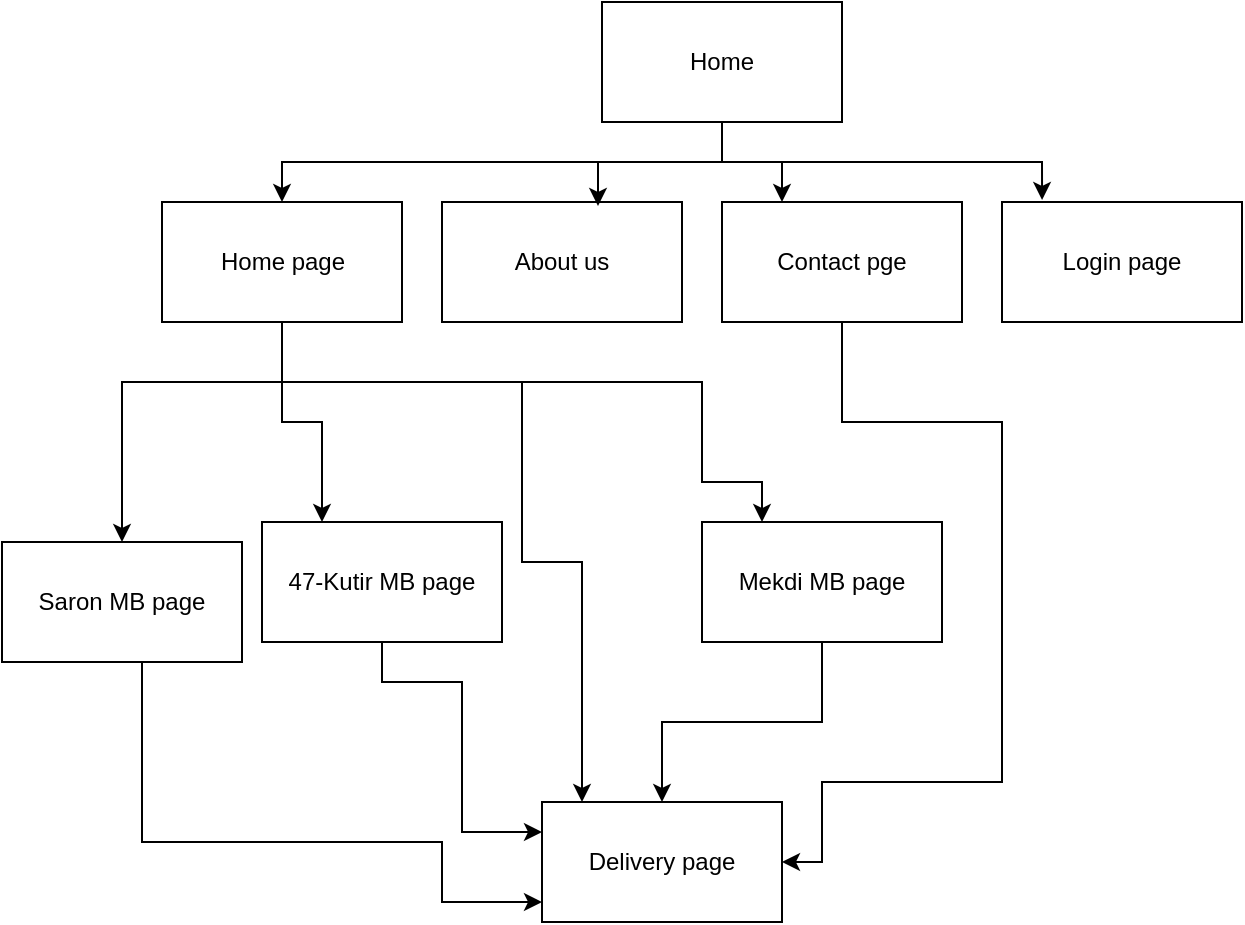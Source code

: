 <mxfile version="18.0.1" type="device"><diagram id="UAtVj2NcTmupXNp0a2p2" name="Page-1"><mxGraphModel dx="1208" dy="453" grid="1" gridSize="10" guides="1" tooltips="1" connect="1" arrows="1" fold="1" page="1" pageScale="1" pageWidth="100" pageHeight="100" math="0" shadow="0"><root><mxCell id="0"/><mxCell id="1" parent="0"/><mxCell id="EexNMqWVvOgQvZNry30K-11" value="" style="edgeStyle=orthogonalEdgeStyle;rounded=0;orthogonalLoop=1;jettySize=auto;html=1;" parent="1" source="EexNMqWVvOgQvZNry30K-1" target="EexNMqWVvOgQvZNry30K-4" edge="1"><mxGeometry relative="1" as="geometry"><Array as="points"><mxPoint x="50" y="350"/><mxPoint x="-30" y="350"/></Array></mxGeometry></mxCell><mxCell id="3CZmS8_2JXJ9Nzo7o0NV-4" style="edgeStyle=orthogonalEdgeStyle;rounded=0;orthogonalLoop=1;jettySize=auto;html=1;entryX=0.25;entryY=0;entryDx=0;entryDy=0;" parent="1" source="EexNMqWVvOgQvZNry30K-1" target="EexNMqWVvOgQvZNry30K-9" edge="1"><mxGeometry relative="1" as="geometry"><mxPoint x="70" y="380" as="targetPoint"/></mxGeometry></mxCell><mxCell id="3CZmS8_2JXJ9Nzo7o0NV-5" style="edgeStyle=orthogonalEdgeStyle;rounded=0;orthogonalLoop=1;jettySize=auto;html=1;" parent="1" source="EexNMqWVvOgQvZNry30K-1" target="EexNMqWVvOgQvZNry30K-6" edge="1"><mxGeometry relative="1" as="geometry"><mxPoint x="191" y="550" as="targetPoint"/><Array as="points"><mxPoint x="50" y="350"/><mxPoint x="170" y="350"/><mxPoint x="170" y="440"/><mxPoint x="200" y="440"/></Array></mxGeometry></mxCell><mxCell id="3CZmS8_2JXJ9Nzo7o0NV-6" style="edgeStyle=orthogonalEdgeStyle;rounded=0;orthogonalLoop=1;jettySize=auto;html=1;entryX=0.25;entryY=0;entryDx=0;entryDy=0;" parent="1" source="EexNMqWVvOgQvZNry30K-1" target="EexNMqWVvOgQvZNry30K-8" edge="1"><mxGeometry relative="1" as="geometry"><mxPoint x="290" y="400" as="targetPoint"/><Array as="points"><mxPoint x="50" y="350"/><mxPoint x="260" y="350"/><mxPoint x="260" y="400"/><mxPoint x="290" y="400"/></Array></mxGeometry></mxCell><mxCell id="EexNMqWVvOgQvZNry30K-1" value="" style="rounded=0;whiteSpace=wrap;html=1;" parent="1" vertex="1"><mxGeometry x="-10" y="260" width="120" height="60" as="geometry"/></mxCell><mxCell id="EexNMqWVvOgQvZNry30K-2" value="Home page" style="text;html=1;resizable=0;autosize=1;align=center;verticalAlign=middle;points=[];fillColor=none;strokeColor=none;rounded=0;" parent="1" vertex="1"><mxGeometry x="10" y="280" width="80" height="20" as="geometry"/></mxCell><mxCell id="3CZmS8_2JXJ9Nzo7o0NV-14" style="edgeStyle=orthogonalEdgeStyle;rounded=0;orthogonalLoop=1;jettySize=auto;html=1;" parent="1" source="EexNMqWVvOgQvZNry30K-3" target="EexNMqWVvOgQvZNry30K-6" edge="1"><mxGeometry relative="1" as="geometry"><mxPoint x="320" y="600" as="targetPoint"/><Array as="points"><mxPoint x="330" y="370"/><mxPoint x="410" y="370"/><mxPoint x="410" y="550"/><mxPoint x="320" y="550"/><mxPoint x="320" y="590"/></Array></mxGeometry></mxCell><mxCell id="EexNMqWVvOgQvZNry30K-3" value="Contact pge" style="rounded=0;whiteSpace=wrap;html=1;" parent="1" vertex="1"><mxGeometry x="270" y="260" width="120" height="60" as="geometry"/></mxCell><mxCell id="3CZmS8_2JXJ9Nzo7o0NV-3" style="edgeStyle=orthogonalEdgeStyle;rounded=0;orthogonalLoop=1;jettySize=auto;html=1;" parent="1" source="EexNMqWVvOgQvZNry30K-4" target="EexNMqWVvOgQvZNry30K-6" edge="1"><mxGeometry relative="1" as="geometry"><mxPoint x="160" y="610" as="targetPoint"/><Array as="points"><mxPoint x="-20" y="580"/><mxPoint x="130" y="580"/><mxPoint x="130" y="610"/></Array></mxGeometry></mxCell><mxCell id="EexNMqWVvOgQvZNry30K-4" value="Saron MB page" style="rounded=0;whiteSpace=wrap;html=1;" parent="1" vertex="1"><mxGeometry x="-90" y="430" width="120" height="60" as="geometry"/></mxCell><mxCell id="EexNMqWVvOgQvZNry30K-5" value="About us" style="rounded=0;whiteSpace=wrap;html=1;" parent="1" vertex="1"><mxGeometry x="130" y="260" width="120" height="60" as="geometry"/></mxCell><mxCell id="EexNMqWVvOgQvZNry30K-6" value="Delivery page" style="rounded=0;whiteSpace=wrap;html=1;" parent="1" vertex="1"><mxGeometry x="180" y="560" width="120" height="60" as="geometry"/></mxCell><mxCell id="EexNMqWVvOgQvZNry30K-7" value="Login page" style="rounded=0;whiteSpace=wrap;html=1;" parent="1" vertex="1"><mxGeometry x="410" y="260" width="120" height="60" as="geometry"/></mxCell><mxCell id="3CZmS8_2JXJ9Nzo7o0NV-1" value="" style="edgeStyle=orthogonalEdgeStyle;rounded=0;orthogonalLoop=1;jettySize=auto;html=1;" parent="1" source="EexNMqWVvOgQvZNry30K-8" target="EexNMqWVvOgQvZNry30K-6" edge="1"><mxGeometry relative="1" as="geometry"/></mxCell><mxCell id="EexNMqWVvOgQvZNry30K-8" value="Mekdi MB page" style="rounded=0;whiteSpace=wrap;html=1;" parent="1" vertex="1"><mxGeometry x="260" y="420" width="120" height="60" as="geometry"/></mxCell><mxCell id="3CZmS8_2JXJ9Nzo7o0NV-2" style="edgeStyle=orthogonalEdgeStyle;rounded=0;orthogonalLoop=1;jettySize=auto;html=1;entryX=0;entryY=0.25;entryDx=0;entryDy=0;" parent="1" source="EexNMqWVvOgQvZNry30K-9" target="EexNMqWVvOgQvZNry30K-6" edge="1"><mxGeometry relative="1" as="geometry"><Array as="points"><mxPoint x="100" y="500"/><mxPoint x="140" y="500"/><mxPoint x="140" y="575"/></Array></mxGeometry></mxCell><mxCell id="EexNMqWVvOgQvZNry30K-9" value="47-Kutir MB page" style="rounded=0;whiteSpace=wrap;html=1;" parent="1" vertex="1"><mxGeometry x="40" y="420" width="120" height="60" as="geometry"/></mxCell><mxCell id="3CZmS8_2JXJ9Nzo7o0NV-9" style="edgeStyle=orthogonalEdgeStyle;rounded=0;orthogonalLoop=1;jettySize=auto;html=1;entryX=0.167;entryY=-0.017;entryDx=0;entryDy=0;entryPerimeter=0;" parent="1" source="3CZmS8_2JXJ9Nzo7o0NV-8" target="EexNMqWVvOgQvZNry30K-7" edge="1"><mxGeometry relative="1" as="geometry"><Array as="points"><mxPoint x="270" y="240"/><mxPoint x="430" y="240"/></Array></mxGeometry></mxCell><mxCell id="3CZmS8_2JXJ9Nzo7o0NV-10" style="edgeStyle=orthogonalEdgeStyle;rounded=0;orthogonalLoop=1;jettySize=auto;html=1;entryX=0.25;entryY=0;entryDx=0;entryDy=0;" parent="1" source="3CZmS8_2JXJ9Nzo7o0NV-8" target="EexNMqWVvOgQvZNry30K-3" edge="1"><mxGeometry relative="1" as="geometry"/></mxCell><mxCell id="3CZmS8_2JXJ9Nzo7o0NV-11" style="edgeStyle=orthogonalEdgeStyle;rounded=0;orthogonalLoop=1;jettySize=auto;html=1;entryX=0.65;entryY=0.033;entryDx=0;entryDy=0;entryPerimeter=0;" parent="1" source="3CZmS8_2JXJ9Nzo7o0NV-8" target="EexNMqWVvOgQvZNry30K-5" edge="1"><mxGeometry relative="1" as="geometry"/></mxCell><mxCell id="3CZmS8_2JXJ9Nzo7o0NV-12" style="edgeStyle=orthogonalEdgeStyle;rounded=0;orthogonalLoop=1;jettySize=auto;html=1;" parent="1" source="3CZmS8_2JXJ9Nzo7o0NV-8" target="EexNMqWVvOgQvZNry30K-1" edge="1"><mxGeometry relative="1" as="geometry"><Array as="points"><mxPoint x="270" y="240"/><mxPoint x="50" y="240"/></Array></mxGeometry></mxCell><mxCell id="3CZmS8_2JXJ9Nzo7o0NV-8" value="Home" style="rounded=0;whiteSpace=wrap;html=1;" parent="1" vertex="1"><mxGeometry x="210" y="160" width="120" height="60" as="geometry"/></mxCell></root></mxGraphModel></diagram></mxfile>